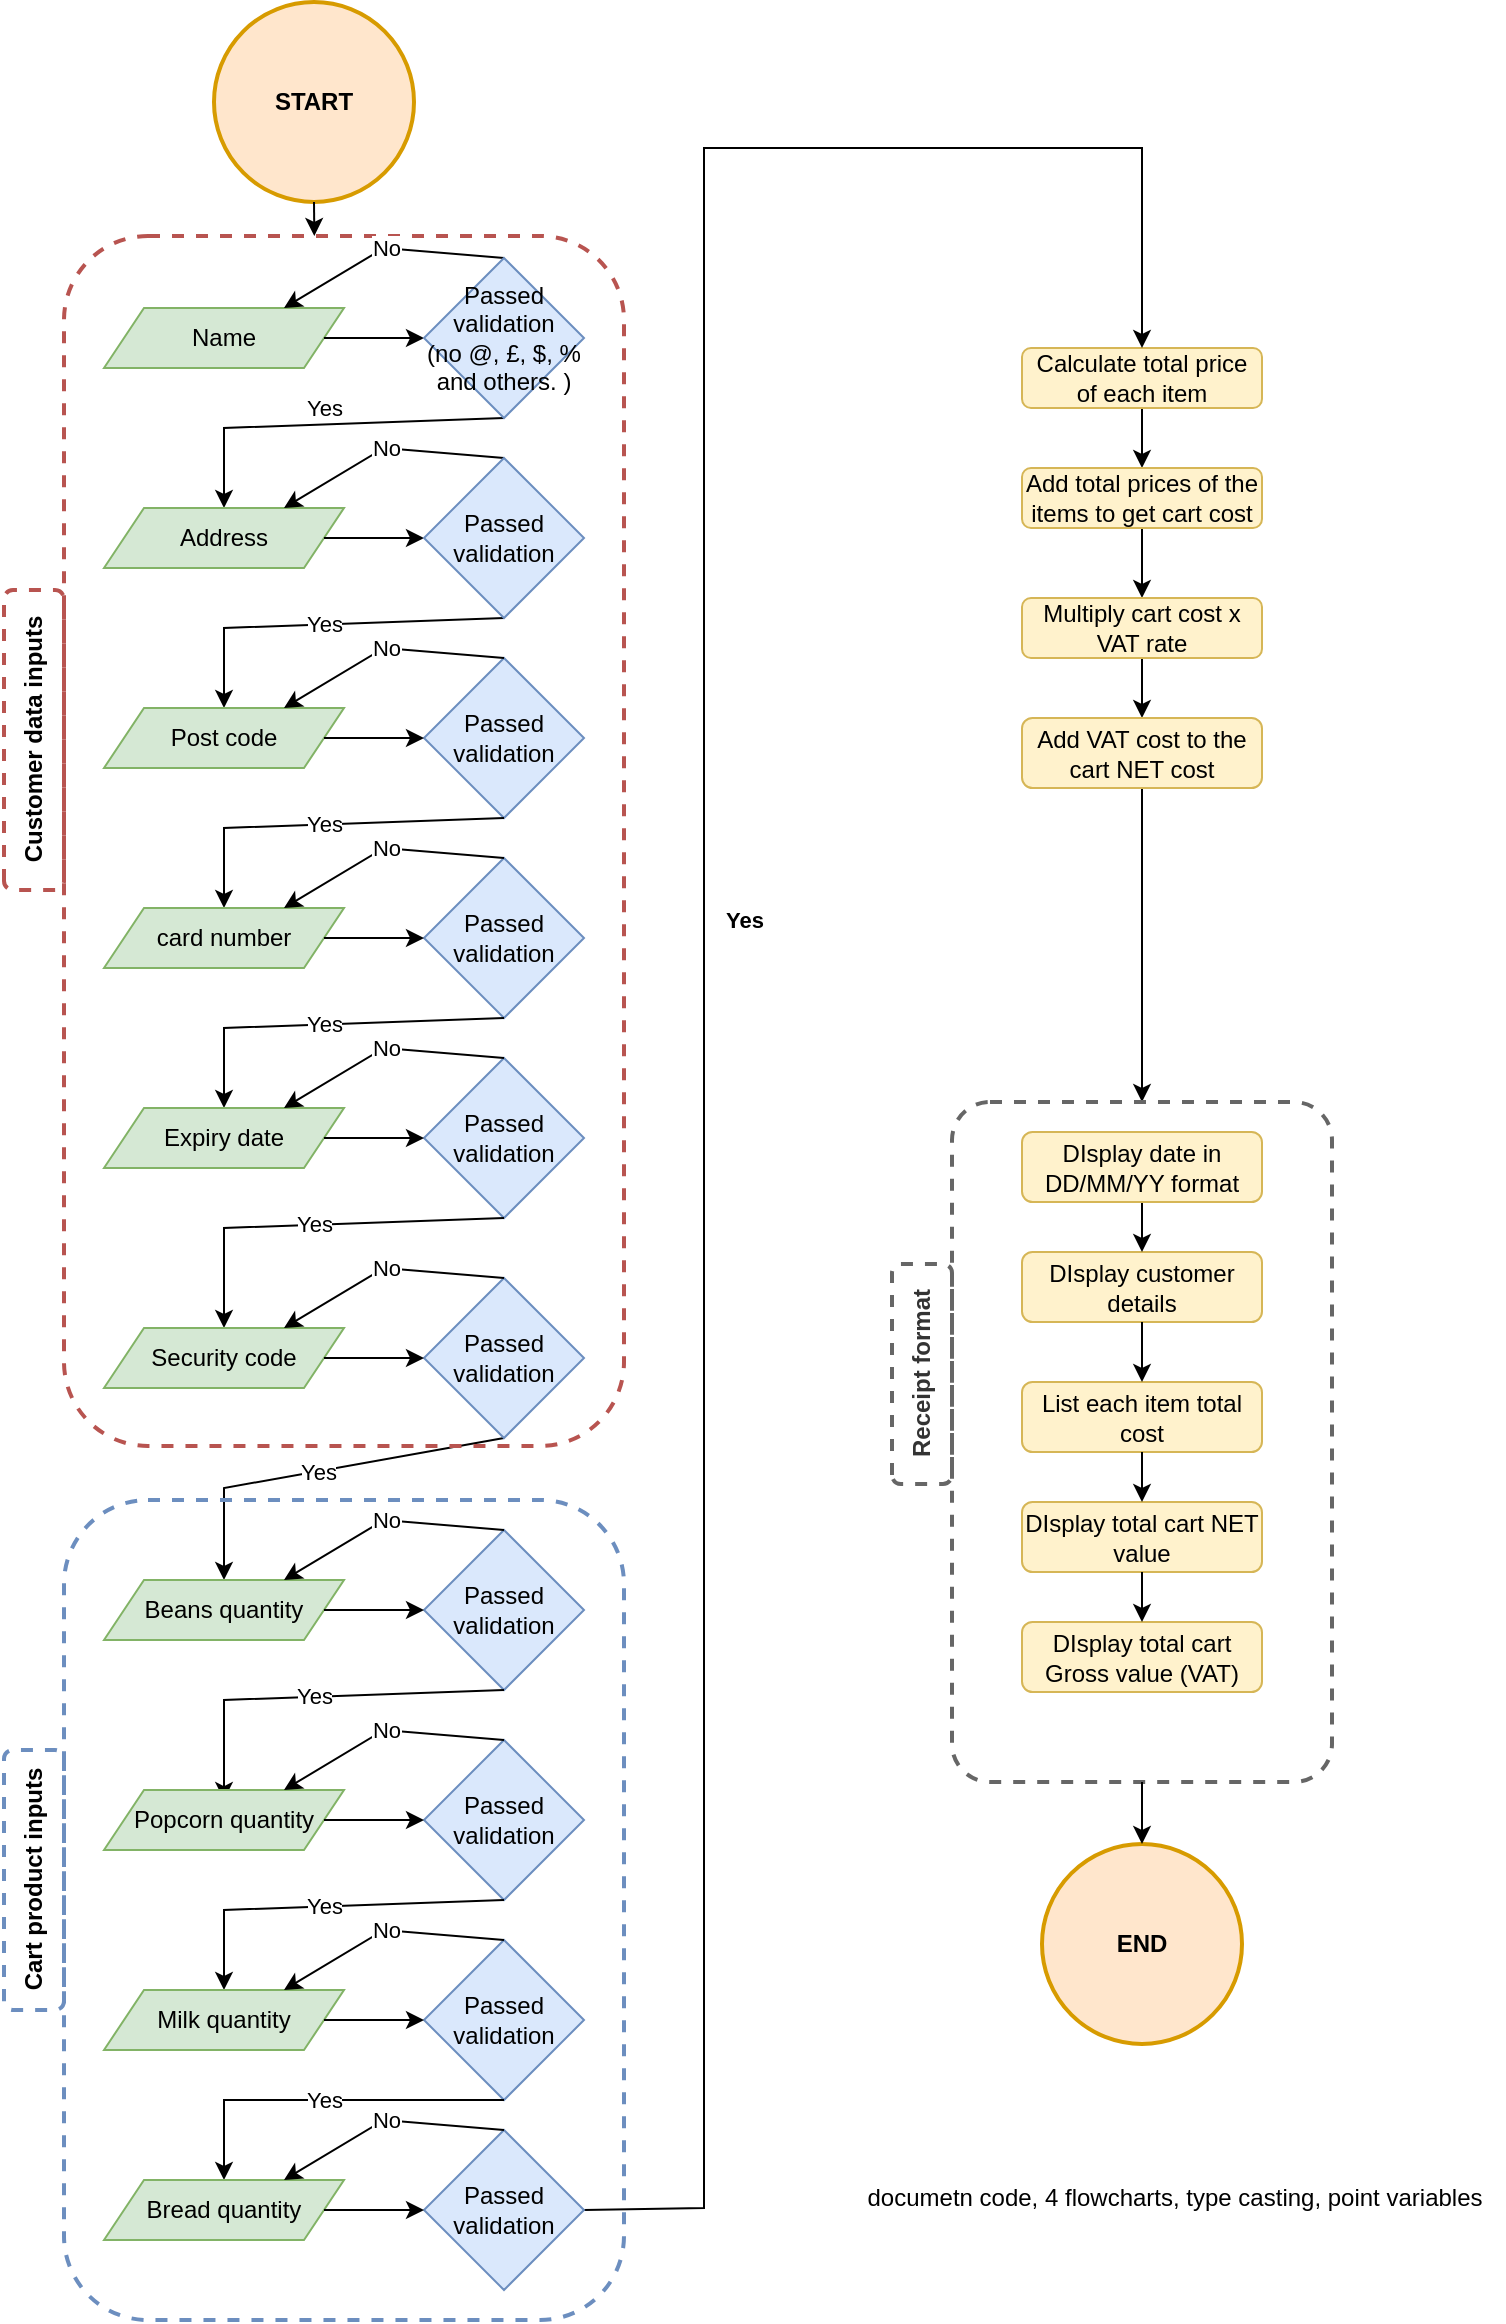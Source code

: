 <mxfile version="21.0.6" type="device"><diagram name="Page-1" id="TVUu-XWsum83tJYQB73p"><mxGraphModel dx="1082" dy="1452" grid="1" gridSize="10" guides="1" tooltips="1" connect="1" arrows="1" fold="1" page="1" pageScale="1" pageWidth="827" pageHeight="1169" math="0" shadow="0"><root><mxCell id="0"/><mxCell id="1" parent="0"/><mxCell id="1kpFUup-YiVkUcZrwUaM-1" value="&lt;b&gt;START&lt;/b&gt;" style="strokeWidth=2;html=1;shape=mxgraph.flowchart.start_2;whiteSpace=wrap;fillColor=#ffe6cc;strokeColor=#d79b00;" vertex="1" parent="1"><mxGeometry x="115" y="7" width="100" height="100" as="geometry"/></mxCell><mxCell id="1kpFUup-YiVkUcZrwUaM-78" value="" style="edgeStyle=orthogonalEdgeStyle;rounded=0;orthogonalLoop=1;jettySize=auto;html=1;" edge="1" parent="1" source="1kpFUup-YiVkUcZrwUaM-57" target="1kpFUup-YiVkUcZrwUaM-77"><mxGeometry relative="1" as="geometry"/></mxCell><mxCell id="1kpFUup-YiVkUcZrwUaM-57" value="Calculate total price of each item" style="rounded=1;whiteSpace=wrap;html=1;fillColor=#fff2cc;strokeColor=#d6b656;" vertex="1" parent="1"><mxGeometry x="519" y="180" width="120" height="30" as="geometry"/></mxCell><mxCell id="1kpFUup-YiVkUcZrwUaM-64" value="documetn code, 4 flowcharts, type casting, point variables" style="text;html=1;align=center;verticalAlign=middle;resizable=0;points=[];autosize=1;strokeColor=none;fillColor=none;" vertex="1" parent="1"><mxGeometry x="430" y="1090" width="330" height="30" as="geometry"/></mxCell><mxCell id="1kpFUup-YiVkUcZrwUaM-76" value="&lt;span style=&quot;&quot;&gt;&lt;b&gt;Yes&lt;/b&gt;&lt;/span&gt;" style="endArrow=classic;html=1;rounded=0;exitX=1;exitY=0.5;exitDx=0;exitDy=0;entryX=0.5;entryY=0;entryDx=0;entryDy=0;fontStyle=0" edge="1" parent="1" source="1kpFUup-YiVkUcZrwUaM-74" target="1kpFUup-YiVkUcZrwUaM-57"><mxGeometry x="-0.001" y="-20" width="50" height="50" relative="1" as="geometry"><mxPoint x="570" y="455" as="sourcePoint"/><mxPoint x="790" y="40" as="targetPoint"/><Array as="points"><mxPoint x="360" y="1110"/><mxPoint x="360" y="760"/><mxPoint x="360" y="80"/><mxPoint x="470" y="80"/><mxPoint x="579" y="80"/></Array><mxPoint as="offset"/></mxGeometry></mxCell><mxCell id="1kpFUup-YiVkUcZrwUaM-80" value="" style="edgeStyle=orthogonalEdgeStyle;rounded=0;orthogonalLoop=1;jettySize=auto;html=1;" edge="1" parent="1" source="1kpFUup-YiVkUcZrwUaM-77" target="1kpFUup-YiVkUcZrwUaM-79"><mxGeometry relative="1" as="geometry"/></mxCell><mxCell id="1kpFUup-YiVkUcZrwUaM-77" value="Add total prices of the items to get cart cost" style="whiteSpace=wrap;html=1;rounded=1;fillColor=#fff2cc;strokeColor=#d6b656;" vertex="1" parent="1"><mxGeometry x="519" y="240" width="120" height="30" as="geometry"/></mxCell><mxCell id="1kpFUup-YiVkUcZrwUaM-82" value="" style="edgeStyle=orthogonalEdgeStyle;rounded=0;orthogonalLoop=1;jettySize=auto;html=1;" edge="1" parent="1" source="1kpFUup-YiVkUcZrwUaM-79" target="1kpFUup-YiVkUcZrwUaM-81"><mxGeometry relative="1" as="geometry"/></mxCell><mxCell id="1kpFUup-YiVkUcZrwUaM-79" value="Multiply cart cost x VAT rate" style="whiteSpace=wrap;html=1;rounded=1;fillColor=#fff2cc;strokeColor=#d6b656;" vertex="1" parent="1"><mxGeometry x="519" y="305" width="120" height="30" as="geometry"/></mxCell><mxCell id="1kpFUup-YiVkUcZrwUaM-128" style="edgeStyle=orthogonalEdgeStyle;rounded=0;orthogonalLoop=1;jettySize=auto;html=1;entryX=0.5;entryY=0;entryDx=0;entryDy=0;" edge="1" parent="1" source="1kpFUup-YiVkUcZrwUaM-81" target="1kpFUup-YiVkUcZrwUaM-91"><mxGeometry relative="1" as="geometry"/></mxCell><mxCell id="1kpFUup-YiVkUcZrwUaM-81" value="Add VAT cost to the cart NET cost" style="whiteSpace=wrap;html=1;rounded=1;fillColor=#fff2cc;strokeColor=#d6b656;" vertex="1" parent="1"><mxGeometry x="519" y="365" width="120" height="35" as="geometry"/></mxCell><mxCell id="1kpFUup-YiVkUcZrwUaM-83" value="Yes" style="endArrow=classic;html=1;rounded=0;exitX=0.5;exitY=1;exitDx=0;exitDy=0;entryX=0.5;entryY=0;entryDx=0;entryDy=0;" edge="1" parent="1" source="1kpFUup-YiVkUcZrwUaM-47" target="1kpFUup-YiVkUcZrwUaM-51"><mxGeometry width="50" height="50" relative="1" as="geometry"><mxPoint x="270" y="625" as="sourcePoint"/><mxPoint x="120" y="780" as="targetPoint"/><Array as="points"><mxPoint x="120" y="750"/></Array></mxGeometry></mxCell><mxCell id="1kpFUup-YiVkUcZrwUaM-108" value="" style="group" vertex="1" connectable="0" parent="1"><mxGeometry x="10.0" y="124" width="310" height="605" as="geometry"/></mxCell><mxCell id="1kpFUup-YiVkUcZrwUaM-106" value="" style="rounded=1;whiteSpace=wrap;html=1;fillColor=none;strokeColor=#b85450;strokeWidth=2;dashed=1;" vertex="1" parent="1kpFUup-YiVkUcZrwUaM-108"><mxGeometry x="30.0" width="280" height="605" as="geometry"/></mxCell><mxCell id="1kpFUup-YiVkUcZrwUaM-4" value="Name" style="shape=parallelogram;perimeter=parallelogramPerimeter;whiteSpace=wrap;html=1;fixedSize=1;strokeWidth=1;fillColor=#d5e8d4;strokeColor=#82b366;" vertex="1" parent="1kpFUup-YiVkUcZrwUaM-108"><mxGeometry x="50" y="36" width="120" height="30" as="geometry"/></mxCell><mxCell id="1kpFUup-YiVkUcZrwUaM-7" value="" style="edgeStyle=orthogonalEdgeStyle;rounded=0;orthogonalLoop=1;jettySize=auto;html=1;entryX=0;entryY=0.5;entryDx=0;entryDy=0;" edge="1" parent="1kpFUup-YiVkUcZrwUaM-108" source="1kpFUup-YiVkUcZrwUaM-4" target="1kpFUup-YiVkUcZrwUaM-124"><mxGeometry relative="1" as="geometry"><mxPoint x="210" y="51" as="targetPoint"/></mxGeometry></mxCell><mxCell id="1kpFUup-YiVkUcZrwUaM-9" value="No" style="endArrow=classic;html=1;rounded=0;exitX=0.5;exitY=0;exitDx=0;exitDy=0;entryX=0.75;entryY=0;entryDx=0;entryDy=0;" edge="1" parent="1kpFUup-YiVkUcZrwUaM-108" source="1kpFUup-YiVkUcZrwUaM-124" target="1kpFUup-YiVkUcZrwUaM-4"><mxGeometry width="50" height="50" relative="1" as="geometry"><mxPoint x="250" y="11" as="sourcePoint"/><mxPoint x="140" y="26" as="targetPoint"/><Array as="points"><mxPoint x="190" y="6"/></Array></mxGeometry></mxCell><mxCell id="1kpFUup-YiVkUcZrwUaM-10" value="Yes" style="endArrow=classic;html=1;rounded=0;entryX=0.5;entryY=0;entryDx=0;entryDy=0;exitX=0.5;exitY=1;exitDx=0;exitDy=0;" edge="1" parent="1kpFUup-YiVkUcZrwUaM-108" source="1kpFUup-YiVkUcZrwUaM-124" target="1kpFUup-YiVkUcZrwUaM-12"><mxGeometry x="-0.003" y="-8" width="50" height="50" relative="1" as="geometry"><mxPoint x="250" y="91" as="sourcePoint"/><mxPoint x="110" y="126" as="targetPoint"/><Array as="points"><mxPoint x="110" y="96"/></Array><mxPoint as="offset"/></mxGeometry></mxCell><mxCell id="1kpFUup-YiVkUcZrwUaM-12" value="Address" style="shape=parallelogram;perimeter=parallelogramPerimeter;whiteSpace=wrap;html=1;fixedSize=1;strokeWidth=1;fillColor=#d5e8d4;strokeColor=#82b366;" vertex="1" parent="1kpFUup-YiVkUcZrwUaM-108"><mxGeometry x="50" y="136" width="120" height="30" as="geometry"/></mxCell><mxCell id="1kpFUup-YiVkUcZrwUaM-11" value="" style="edgeStyle=orthogonalEdgeStyle;rounded=0;orthogonalLoop=1;jettySize=auto;html=1;entryX=0;entryY=0.5;entryDx=0;entryDy=0;" edge="1" parent="1kpFUup-YiVkUcZrwUaM-108" source="1kpFUup-YiVkUcZrwUaM-12" target="1kpFUup-YiVkUcZrwUaM-125"><mxGeometry relative="1" as="geometry"><mxPoint x="210" y="151" as="targetPoint"/></mxGeometry></mxCell><mxCell id="1kpFUup-YiVkUcZrwUaM-14" value="No" style="endArrow=classic;html=1;rounded=0;exitX=0.5;exitY=0;exitDx=0;exitDy=0;entryX=0.75;entryY=0;entryDx=0;entryDy=0;" edge="1" parent="1kpFUup-YiVkUcZrwUaM-108" source="1kpFUup-YiVkUcZrwUaM-125" target="1kpFUup-YiVkUcZrwUaM-12"><mxGeometry width="50" height="50" relative="1" as="geometry"><mxPoint x="250" y="111" as="sourcePoint"/><mxPoint x="140" y="126" as="targetPoint"/><Array as="points"><mxPoint x="190" y="106"/></Array></mxGeometry></mxCell><mxCell id="1kpFUup-YiVkUcZrwUaM-15" value="Yes" style="endArrow=classic;html=1;rounded=0;exitX=0.5;exitY=1;exitDx=0;exitDy=0;entryX=0.5;entryY=0;entryDx=0;entryDy=0;" edge="1" parent="1kpFUup-YiVkUcZrwUaM-108" source="1kpFUup-YiVkUcZrwUaM-125" target="1kpFUup-YiVkUcZrwUaM-28"><mxGeometry width="50" height="50" relative="1" as="geometry"><mxPoint x="250" y="191" as="sourcePoint"/><mxPoint x="110" y="226" as="targetPoint"/><Array as="points"><mxPoint x="110" y="196"/></Array></mxGeometry></mxCell><mxCell id="1kpFUup-YiVkUcZrwUaM-28" value="Post code" style="shape=parallelogram;perimeter=parallelogramPerimeter;whiteSpace=wrap;html=1;fixedSize=1;strokeWidth=1;fillColor=#d5e8d4;strokeColor=#82b366;" vertex="1" parent="1kpFUup-YiVkUcZrwUaM-108"><mxGeometry x="50" y="236" width="120" height="30" as="geometry"/></mxCell><mxCell id="1kpFUup-YiVkUcZrwUaM-29" value="Passed validation" style="rhombus;whiteSpace=wrap;html=1;strokeWidth=1;fillColor=#dae8fc;strokeColor=#6c8ebf;" vertex="1" parent="1kpFUup-YiVkUcZrwUaM-108"><mxGeometry x="210" y="211" width="80" height="80" as="geometry"/></mxCell><mxCell id="1kpFUup-YiVkUcZrwUaM-27" value="" style="edgeStyle=orthogonalEdgeStyle;rounded=0;orthogonalLoop=1;jettySize=auto;html=1;" edge="1" parent="1kpFUup-YiVkUcZrwUaM-108" source="1kpFUup-YiVkUcZrwUaM-28" target="1kpFUup-YiVkUcZrwUaM-29"><mxGeometry relative="1" as="geometry"/></mxCell><mxCell id="1kpFUup-YiVkUcZrwUaM-30" value="No" style="endArrow=classic;html=1;rounded=0;exitX=0.5;exitY=0;exitDx=0;exitDy=0;entryX=0.75;entryY=0;entryDx=0;entryDy=0;" edge="1" parent="1kpFUup-YiVkUcZrwUaM-108" source="1kpFUup-YiVkUcZrwUaM-29" target="1kpFUup-YiVkUcZrwUaM-28"><mxGeometry width="50" height="50" relative="1" as="geometry"><mxPoint x="350" y="306" as="sourcePoint"/><mxPoint x="140" y="226" as="targetPoint"/><Array as="points"><mxPoint x="190" y="206"/></Array></mxGeometry></mxCell><mxCell id="1kpFUup-YiVkUcZrwUaM-31" value="Yes" style="endArrow=classic;html=1;rounded=0;exitX=0.5;exitY=1;exitDx=0;exitDy=0;entryX=0.5;entryY=0;entryDx=0;entryDy=0;" edge="1" parent="1kpFUup-YiVkUcZrwUaM-108" source="1kpFUup-YiVkUcZrwUaM-29" target="1kpFUup-YiVkUcZrwUaM-33"><mxGeometry width="50" height="50" relative="1" as="geometry"><mxPoint x="250" y="316" as="sourcePoint"/><mxPoint x="110" y="326" as="targetPoint"/><Array as="points"><mxPoint x="110" y="296"/></Array></mxGeometry></mxCell><mxCell id="1kpFUup-YiVkUcZrwUaM-33" value="card number" style="shape=parallelogram;perimeter=parallelogramPerimeter;whiteSpace=wrap;html=1;fixedSize=1;strokeWidth=1;fillColor=#d5e8d4;strokeColor=#82b366;" vertex="1" parent="1kpFUup-YiVkUcZrwUaM-108"><mxGeometry x="50" y="336" width="120" height="30" as="geometry"/></mxCell><mxCell id="1kpFUup-YiVkUcZrwUaM-34" value="Passed validation" style="rhombus;whiteSpace=wrap;html=1;strokeWidth=1;fillColor=#dae8fc;strokeColor=#6c8ebf;" vertex="1" parent="1kpFUup-YiVkUcZrwUaM-108"><mxGeometry x="210" y="311" width="80" height="80" as="geometry"/></mxCell><mxCell id="1kpFUup-YiVkUcZrwUaM-32" value="" style="edgeStyle=orthogonalEdgeStyle;rounded=0;orthogonalLoop=1;jettySize=auto;html=1;" edge="1" parent="1kpFUup-YiVkUcZrwUaM-108" source="1kpFUup-YiVkUcZrwUaM-33" target="1kpFUup-YiVkUcZrwUaM-34"><mxGeometry relative="1" as="geometry"/></mxCell><mxCell id="1kpFUup-YiVkUcZrwUaM-35" value="No" style="endArrow=classic;html=1;rounded=0;exitX=0.5;exitY=0;exitDx=0;exitDy=0;entryX=0.75;entryY=0;entryDx=0;entryDy=0;" edge="1" parent="1kpFUup-YiVkUcZrwUaM-108" source="1kpFUup-YiVkUcZrwUaM-34" target="1kpFUup-YiVkUcZrwUaM-33"><mxGeometry width="50" height="50" relative="1" as="geometry"><mxPoint x="350" y="406" as="sourcePoint"/><mxPoint x="140" y="326" as="targetPoint"/><Array as="points"><mxPoint x="190" y="306"/></Array></mxGeometry></mxCell><mxCell id="1kpFUup-YiVkUcZrwUaM-36" value="Yes" style="endArrow=classic;html=1;rounded=0;exitX=0.5;exitY=1;exitDx=0;exitDy=0;entryX=0.5;entryY=0;entryDx=0;entryDy=0;" edge="1" parent="1kpFUup-YiVkUcZrwUaM-108" source="1kpFUup-YiVkUcZrwUaM-34" target="1kpFUup-YiVkUcZrwUaM-40"><mxGeometry width="50" height="50" relative="1" as="geometry"><mxPoint x="250" y="416" as="sourcePoint"/><mxPoint x="110" y="446" as="targetPoint"/><Array as="points"><mxPoint x="110" y="396"/></Array></mxGeometry></mxCell><mxCell id="1kpFUup-YiVkUcZrwUaM-40" value="Expiry date" style="shape=parallelogram;perimeter=parallelogramPerimeter;whiteSpace=wrap;html=1;fixedSize=1;strokeWidth=1;fillColor=#d5e8d4;strokeColor=#82b366;" vertex="1" parent="1kpFUup-YiVkUcZrwUaM-108"><mxGeometry x="50" y="436" width="120" height="30" as="geometry"/></mxCell><mxCell id="1kpFUup-YiVkUcZrwUaM-41" value="Passed validation" style="rhombus;whiteSpace=wrap;html=1;strokeWidth=1;fillColor=#dae8fc;strokeColor=#6c8ebf;" vertex="1" parent="1kpFUup-YiVkUcZrwUaM-108"><mxGeometry x="210" y="411" width="80" height="80" as="geometry"/></mxCell><mxCell id="1kpFUup-YiVkUcZrwUaM-39" value="" style="edgeStyle=orthogonalEdgeStyle;rounded=0;orthogonalLoop=1;jettySize=auto;html=1;" edge="1" parent="1kpFUup-YiVkUcZrwUaM-108" source="1kpFUup-YiVkUcZrwUaM-40" target="1kpFUup-YiVkUcZrwUaM-41"><mxGeometry relative="1" as="geometry"/></mxCell><mxCell id="1kpFUup-YiVkUcZrwUaM-42" value="No" style="endArrow=classic;html=1;rounded=0;exitX=0.5;exitY=0;exitDx=0;exitDy=0;entryX=0.75;entryY=0;entryDx=0;entryDy=0;" edge="1" parent="1kpFUup-YiVkUcZrwUaM-108" source="1kpFUup-YiVkUcZrwUaM-41" target="1kpFUup-YiVkUcZrwUaM-40"><mxGeometry width="50" height="50" relative="1" as="geometry"><mxPoint x="350" y="506" as="sourcePoint"/><mxPoint x="140" y="426" as="targetPoint"/><Array as="points"><mxPoint x="190" y="406"/></Array></mxGeometry></mxCell><mxCell id="1kpFUup-YiVkUcZrwUaM-43" value="Yes" style="endArrow=classic;html=1;rounded=0;exitX=0.5;exitY=1;exitDx=0;exitDy=0;entryX=0.5;entryY=0;entryDx=0;entryDy=0;" edge="1" parent="1kpFUup-YiVkUcZrwUaM-108" source="1kpFUup-YiVkUcZrwUaM-41" target="1kpFUup-YiVkUcZrwUaM-46"><mxGeometry width="50" height="50" relative="1" as="geometry"><mxPoint x="250" y="516" as="sourcePoint"/><mxPoint x="110" y="546" as="targetPoint"/><Array as="points"><mxPoint x="110" y="496"/></Array></mxGeometry></mxCell><mxCell id="1kpFUup-YiVkUcZrwUaM-46" value="Security code" style="shape=parallelogram;perimeter=parallelogramPerimeter;whiteSpace=wrap;html=1;fixedSize=1;strokeWidth=1;fillColor=#d5e8d4;strokeColor=#82b366;" vertex="1" parent="1kpFUup-YiVkUcZrwUaM-108"><mxGeometry x="50" y="546" width="120" height="30" as="geometry"/></mxCell><mxCell id="1kpFUup-YiVkUcZrwUaM-47" value="Passed validation" style="rhombus;whiteSpace=wrap;html=1;strokeWidth=1;fillColor=#dae8fc;strokeColor=#6c8ebf;" vertex="1" parent="1kpFUup-YiVkUcZrwUaM-108"><mxGeometry x="210" y="521" width="80" height="80" as="geometry"/></mxCell><mxCell id="1kpFUup-YiVkUcZrwUaM-45" value="" style="edgeStyle=orthogonalEdgeStyle;rounded=0;orthogonalLoop=1;jettySize=auto;html=1;" edge="1" parent="1kpFUup-YiVkUcZrwUaM-108" source="1kpFUup-YiVkUcZrwUaM-46" target="1kpFUup-YiVkUcZrwUaM-47"><mxGeometry relative="1" as="geometry"/></mxCell><mxCell id="1kpFUup-YiVkUcZrwUaM-48" value="No" style="endArrow=classic;html=1;rounded=0;exitX=0.5;exitY=0;exitDx=0;exitDy=0;entryX=0.75;entryY=0;entryDx=0;entryDy=0;" edge="1" parent="1kpFUup-YiVkUcZrwUaM-108" source="1kpFUup-YiVkUcZrwUaM-47" target="1kpFUup-YiVkUcZrwUaM-46"><mxGeometry width="50" height="50" relative="1" as="geometry"><mxPoint x="350" y="616" as="sourcePoint"/><mxPoint x="140" y="536" as="targetPoint"/><Array as="points"><mxPoint x="190" y="516"/></Array></mxGeometry></mxCell><mxCell id="1kpFUup-YiVkUcZrwUaM-107" value="Customer data inputs" style="text;html=1;align=center;verticalAlign=middle;resizable=0;points=[];autosize=1;strokeColor=#b85450;fillColor=none;dashed=1;rounded=1;rotation=-90;strokeWidth=2;fontStyle=1" vertex="1" parent="1kpFUup-YiVkUcZrwUaM-108"><mxGeometry x="-60" y="237" width="150" height="30" as="geometry"/></mxCell><mxCell id="1kpFUup-YiVkUcZrwUaM-124" value="Passed validation (no&amp;nbsp;@, £, $, % and others. )" style="rhombus;whiteSpace=wrap;html=1;strokeWidth=1;fillColor=#dae8fc;strokeColor=#6c8ebf;" vertex="1" parent="1kpFUup-YiVkUcZrwUaM-108"><mxGeometry x="210" y="11" width="80" height="80" as="geometry"/></mxCell><mxCell id="1kpFUup-YiVkUcZrwUaM-125" value="Passed validation" style="rhombus;whiteSpace=wrap;html=1;strokeWidth=1;fillColor=#dae8fc;strokeColor=#6c8ebf;" vertex="1" parent="1kpFUup-YiVkUcZrwUaM-108"><mxGeometry x="210" y="111" width="80" height="80" as="geometry"/></mxCell><mxCell id="1kpFUup-YiVkUcZrwUaM-111" value="" style="group" vertex="1" connectable="0" parent="1"><mxGeometry x="10.0" y="756" width="310" height="410" as="geometry"/></mxCell><mxCell id="1kpFUup-YiVkUcZrwUaM-109" value="" style="rounded=1;whiteSpace=wrap;html=1;fillColor=none;strokeColor=#6c8ebf;strokeWidth=2;dashed=1;" vertex="1" parent="1kpFUup-YiVkUcZrwUaM-111"><mxGeometry x="30.0" width="280" height="410" as="geometry"/></mxCell><mxCell id="1kpFUup-YiVkUcZrwUaM-51" value="Beans quantity" style="shape=parallelogram;perimeter=parallelogramPerimeter;whiteSpace=wrap;html=1;fixedSize=1;strokeWidth=1;fillColor=#d5e8d4;strokeColor=#82b366;" vertex="1" parent="1kpFUup-YiVkUcZrwUaM-111"><mxGeometry x="50" y="40" width="120" height="30" as="geometry"/></mxCell><mxCell id="1kpFUup-YiVkUcZrwUaM-52" value="Passed validation" style="rhombus;whiteSpace=wrap;html=1;strokeWidth=1;fillColor=#dae8fc;strokeColor=#6c8ebf;" vertex="1" parent="1kpFUup-YiVkUcZrwUaM-111"><mxGeometry x="210" y="15" width="80" height="80" as="geometry"/></mxCell><mxCell id="1kpFUup-YiVkUcZrwUaM-50" value="" style="edgeStyle=orthogonalEdgeStyle;rounded=0;orthogonalLoop=1;jettySize=auto;html=1;" edge="1" parent="1kpFUup-YiVkUcZrwUaM-111" source="1kpFUup-YiVkUcZrwUaM-51" target="1kpFUup-YiVkUcZrwUaM-52"><mxGeometry relative="1" as="geometry"/></mxCell><mxCell id="1kpFUup-YiVkUcZrwUaM-53" value="No" style="endArrow=classic;html=1;rounded=0;exitX=0.5;exitY=0;exitDx=0;exitDy=0;entryX=0.75;entryY=0;entryDx=0;entryDy=0;" edge="1" parent="1kpFUup-YiVkUcZrwUaM-111" source="1kpFUup-YiVkUcZrwUaM-52" target="1kpFUup-YiVkUcZrwUaM-51"><mxGeometry width="50" height="50" relative="1" as="geometry"><mxPoint x="350" y="110" as="sourcePoint"/><mxPoint x="140" y="30" as="targetPoint"/><Array as="points"><mxPoint x="190" y="10"/></Array></mxGeometry></mxCell><mxCell id="1kpFUup-YiVkUcZrwUaM-54" value="Yes" style="endArrow=classic;html=1;rounded=0;exitX=0.5;exitY=1;exitDx=0;exitDy=0;entryX=0.5;entryY=0.167;entryDx=0;entryDy=0;entryPerimeter=0;" edge="1" parent="1kpFUup-YiVkUcZrwUaM-111" source="1kpFUup-YiVkUcZrwUaM-52" target="1kpFUup-YiVkUcZrwUaM-59"><mxGeometry width="50" height="50" relative="1" as="geometry"><mxPoint x="250" y="120" as="sourcePoint"/><mxPoint x="110" y="140" as="targetPoint"/><Array as="points"><mxPoint x="110" y="100"/></Array></mxGeometry></mxCell><mxCell id="1kpFUup-YiVkUcZrwUaM-59" value="Popcorn quantity" style="shape=parallelogram;perimeter=parallelogramPerimeter;whiteSpace=wrap;html=1;fixedSize=1;strokeWidth=1;fillColor=#d5e8d4;strokeColor=#82b366;" vertex="1" parent="1kpFUup-YiVkUcZrwUaM-111"><mxGeometry x="50" y="145" width="120" height="30" as="geometry"/></mxCell><mxCell id="1kpFUup-YiVkUcZrwUaM-60" value="Passed validation" style="rhombus;whiteSpace=wrap;html=1;strokeWidth=1;fillColor=#dae8fc;strokeColor=#6c8ebf;" vertex="1" parent="1kpFUup-YiVkUcZrwUaM-111"><mxGeometry x="210" y="120" width="80" height="80" as="geometry"/></mxCell><mxCell id="1kpFUup-YiVkUcZrwUaM-58" value="" style="edgeStyle=orthogonalEdgeStyle;rounded=0;orthogonalLoop=1;jettySize=auto;html=1;" edge="1" parent="1kpFUup-YiVkUcZrwUaM-111" source="1kpFUup-YiVkUcZrwUaM-59" target="1kpFUup-YiVkUcZrwUaM-60"><mxGeometry relative="1" as="geometry"/></mxCell><mxCell id="1kpFUup-YiVkUcZrwUaM-61" value="No" style="endArrow=classic;html=1;rounded=0;exitX=0.5;exitY=0;exitDx=0;exitDy=0;entryX=0.75;entryY=0;entryDx=0;entryDy=0;" edge="1" parent="1kpFUup-YiVkUcZrwUaM-111" source="1kpFUup-YiVkUcZrwUaM-60" target="1kpFUup-YiVkUcZrwUaM-59"><mxGeometry width="50" height="50" relative="1" as="geometry"><mxPoint x="350" y="215" as="sourcePoint"/><mxPoint x="140" y="135" as="targetPoint"/><Array as="points"><mxPoint x="190" y="115"/></Array></mxGeometry></mxCell><mxCell id="1kpFUup-YiVkUcZrwUaM-62" value="Yes" style="endArrow=classic;html=1;rounded=0;exitX=0.5;exitY=1;exitDx=0;exitDy=0;entryX=0.5;entryY=0;entryDx=0;entryDy=0;" edge="1" parent="1kpFUup-YiVkUcZrwUaM-111" source="1kpFUup-YiVkUcZrwUaM-60" target="1kpFUup-YiVkUcZrwUaM-66"><mxGeometry width="50" height="50" relative="1" as="geometry"><mxPoint x="250" y="225" as="sourcePoint"/><mxPoint x="110" y="245" as="targetPoint"/><Array as="points"><mxPoint x="110" y="205"/></Array></mxGeometry></mxCell><mxCell id="1kpFUup-YiVkUcZrwUaM-66" value="Milk quantity" style="shape=parallelogram;perimeter=parallelogramPerimeter;whiteSpace=wrap;html=1;fixedSize=1;strokeWidth=1;fillColor=#d5e8d4;strokeColor=#82b366;" vertex="1" parent="1kpFUup-YiVkUcZrwUaM-111"><mxGeometry x="50" y="245" width="120" height="30" as="geometry"/></mxCell><mxCell id="1kpFUup-YiVkUcZrwUaM-67" value="Passed validation" style="rhombus;whiteSpace=wrap;html=1;strokeWidth=1;fillColor=#dae8fc;strokeColor=#6c8ebf;" vertex="1" parent="1kpFUup-YiVkUcZrwUaM-111"><mxGeometry x="210" y="220" width="80" height="80" as="geometry"/></mxCell><mxCell id="1kpFUup-YiVkUcZrwUaM-65" value="" style="edgeStyle=orthogonalEdgeStyle;rounded=0;orthogonalLoop=1;jettySize=auto;html=1;" edge="1" parent="1kpFUup-YiVkUcZrwUaM-111" source="1kpFUup-YiVkUcZrwUaM-66" target="1kpFUup-YiVkUcZrwUaM-67"><mxGeometry relative="1" as="geometry"/></mxCell><mxCell id="1kpFUup-YiVkUcZrwUaM-68" value="No" style="endArrow=classic;html=1;rounded=0;exitX=0.5;exitY=0;exitDx=0;exitDy=0;entryX=0.75;entryY=0;entryDx=0;entryDy=0;" edge="1" parent="1kpFUup-YiVkUcZrwUaM-111" source="1kpFUup-YiVkUcZrwUaM-67" target="1kpFUup-YiVkUcZrwUaM-66"><mxGeometry width="50" height="50" relative="1" as="geometry"><mxPoint x="350" y="315" as="sourcePoint"/><mxPoint x="140" y="235" as="targetPoint"/><Array as="points"><mxPoint x="190" y="215"/></Array></mxGeometry></mxCell><mxCell id="1kpFUup-YiVkUcZrwUaM-69" value="Yes" style="endArrow=classic;html=1;rounded=0;exitX=0.5;exitY=1;exitDx=0;exitDy=0;entryX=0.5;entryY=0;entryDx=0;entryDy=0;" edge="1" parent="1kpFUup-YiVkUcZrwUaM-111" source="1kpFUup-YiVkUcZrwUaM-67" target="1kpFUup-YiVkUcZrwUaM-73"><mxGeometry width="50" height="50" relative="1" as="geometry"><mxPoint x="250" y="340" as="sourcePoint"/><mxPoint x="110" y="340" as="targetPoint"/><Array as="points"><mxPoint x="110" y="300"/></Array></mxGeometry></mxCell><mxCell id="1kpFUup-YiVkUcZrwUaM-73" value="Bread quantity" style="shape=parallelogram;perimeter=parallelogramPerimeter;whiteSpace=wrap;html=1;fixedSize=1;strokeWidth=1;fillColor=#d5e8d4;strokeColor=#82b366;" vertex="1" parent="1kpFUup-YiVkUcZrwUaM-111"><mxGeometry x="50" y="340" width="120" height="30" as="geometry"/></mxCell><mxCell id="1kpFUup-YiVkUcZrwUaM-74" value="Passed validation" style="rhombus;whiteSpace=wrap;html=1;strokeWidth=1;fillColor=#dae8fc;strokeColor=#6c8ebf;" vertex="1" parent="1kpFUup-YiVkUcZrwUaM-111"><mxGeometry x="210" y="315" width="80" height="80" as="geometry"/></mxCell><mxCell id="1kpFUup-YiVkUcZrwUaM-72" value="" style="edgeStyle=orthogonalEdgeStyle;rounded=0;orthogonalLoop=1;jettySize=auto;html=1;" edge="1" parent="1kpFUup-YiVkUcZrwUaM-111" source="1kpFUup-YiVkUcZrwUaM-73" target="1kpFUup-YiVkUcZrwUaM-74"><mxGeometry relative="1" as="geometry"/></mxCell><mxCell id="1kpFUup-YiVkUcZrwUaM-75" value="No" style="endArrow=classic;html=1;rounded=0;exitX=0.5;exitY=0;exitDx=0;exitDy=0;entryX=0.75;entryY=0;entryDx=0;entryDy=0;" edge="1" parent="1kpFUup-YiVkUcZrwUaM-111" source="1kpFUup-YiVkUcZrwUaM-74" target="1kpFUup-YiVkUcZrwUaM-73"><mxGeometry width="50" height="50" relative="1" as="geometry"><mxPoint x="350" y="410" as="sourcePoint"/><mxPoint x="140" y="330" as="targetPoint"/><Array as="points"><mxPoint x="190" y="310"/></Array></mxGeometry></mxCell><mxCell id="1kpFUup-YiVkUcZrwUaM-110" value="Cart product inputs" style="text;html=1;align=center;verticalAlign=middle;resizable=0;points=[];autosize=1;strokeColor=#6c8ebf;fillColor=none;dashed=1;rounded=1;rotation=-90;strokeWidth=2;fontStyle=1" vertex="1" parent="1kpFUup-YiVkUcZrwUaM-111"><mxGeometry x="-50" y="175" width="130" height="30" as="geometry"/></mxCell><mxCell id="1kpFUup-YiVkUcZrwUaM-116" value="" style="group" vertex="1" connectable="0" parent="1"><mxGeometry x="454" y="557" width="220" height="340" as="geometry"/></mxCell><mxCell id="1kpFUup-YiVkUcZrwUaM-92" value="Receipt format" style="text;html=1;align=center;verticalAlign=middle;resizable=0;points=[];autosize=1;strokeColor=#666666;fillColor=none;dashed=1;rounded=1;strokeWidth=2;fontColor=#333333;rotation=-90;container=0;fontStyle=1" vertex="1" parent="1kpFUup-YiVkUcZrwUaM-116"><mxGeometry x="-40" y="121" width="110" height="30" as="geometry"/></mxCell><mxCell id="1kpFUup-YiVkUcZrwUaM-91" value="" style="rounded=1;arcSize=10;whiteSpace=wrap;html=1;align=center;fillColor=none;dashed=1;strokeColor=#666666;strokeWidth=2;fontColor=#333333;container=0;" vertex="1" parent="1kpFUup-YiVkUcZrwUaM-116"><mxGeometry x="30" width="190" height="340" as="geometry"/></mxCell><mxCell id="1kpFUup-YiVkUcZrwUaM-85" value="DIsplay customer details" style="whiteSpace=wrap;html=1;rounded=1;container=0;fillColor=#fff2cc;strokeColor=#d6b656;" vertex="1" parent="1kpFUup-YiVkUcZrwUaM-116"><mxGeometry x="65" y="75" width="120" height="35" as="geometry"/></mxCell><mxCell id="1kpFUup-YiVkUcZrwUaM-96" value="" style="edgeStyle=orthogonalEdgeStyle;rounded=0;orthogonalLoop=1;jettySize=auto;html=1;entryX=0.5;entryY=0;entryDx=0;entryDy=0;" edge="1" parent="1kpFUup-YiVkUcZrwUaM-116" source="1kpFUup-YiVkUcZrwUaM-86" target="1kpFUup-YiVkUcZrwUaM-85"><mxGeometry relative="1" as="geometry"/></mxCell><mxCell id="1kpFUup-YiVkUcZrwUaM-86" value="DIsplay date in DD/MM/YY format" style="whiteSpace=wrap;html=1;rounded=1;container=0;fillColor=#fff2cc;strokeColor=#d6b656;" vertex="1" parent="1kpFUup-YiVkUcZrwUaM-116"><mxGeometry x="65" y="15" width="120" height="35" as="geometry"/></mxCell><mxCell id="1kpFUup-YiVkUcZrwUaM-87" value="List each item total cost" style="whiteSpace=wrap;html=1;rounded=1;container=0;fillColor=#fff2cc;strokeColor=#d6b656;" vertex="1" parent="1kpFUup-YiVkUcZrwUaM-116"><mxGeometry x="65" y="140" width="120" height="35" as="geometry"/></mxCell><mxCell id="1kpFUup-YiVkUcZrwUaM-98" value="" style="edgeStyle=orthogonalEdgeStyle;rounded=0;orthogonalLoop=1;jettySize=auto;html=1;entryX=0.5;entryY=0;entryDx=0;entryDy=0;" edge="1" parent="1kpFUup-YiVkUcZrwUaM-116" source="1kpFUup-YiVkUcZrwUaM-85" target="1kpFUup-YiVkUcZrwUaM-87"><mxGeometry relative="1" as="geometry"/></mxCell><mxCell id="1kpFUup-YiVkUcZrwUaM-88" value="DIsplay total cart NET value" style="whiteSpace=wrap;html=1;rounded=1;container=0;fillColor=#fff2cc;strokeColor=#d6b656;" vertex="1" parent="1kpFUup-YiVkUcZrwUaM-116"><mxGeometry x="65" y="200" width="120" height="35" as="geometry"/></mxCell><mxCell id="1kpFUup-YiVkUcZrwUaM-100" value="" style="edgeStyle=orthogonalEdgeStyle;rounded=0;orthogonalLoop=1;jettySize=auto;html=1;entryX=0.5;entryY=0;entryDx=0;entryDy=0;" edge="1" parent="1kpFUup-YiVkUcZrwUaM-116" source="1kpFUup-YiVkUcZrwUaM-87" target="1kpFUup-YiVkUcZrwUaM-88"><mxGeometry relative="1" as="geometry"/></mxCell><mxCell id="1kpFUup-YiVkUcZrwUaM-89" value="DIsplay total cart Gross value (VAT)" style="whiteSpace=wrap;html=1;rounded=1;container=0;fillColor=#fff2cc;strokeColor=#d6b656;" vertex="1" parent="1kpFUup-YiVkUcZrwUaM-116"><mxGeometry x="65" y="260" width="120" height="35" as="geometry"/></mxCell><mxCell id="1kpFUup-YiVkUcZrwUaM-102" value="" style="edgeStyle=orthogonalEdgeStyle;rounded=0;orthogonalLoop=1;jettySize=auto;html=1;" edge="1" parent="1kpFUup-YiVkUcZrwUaM-116" source="1kpFUup-YiVkUcZrwUaM-88" target="1kpFUup-YiVkUcZrwUaM-89"><mxGeometry relative="1" as="geometry"/></mxCell><mxCell id="1kpFUup-YiVkUcZrwUaM-117" value="END" style="strokeWidth=2;html=1;shape=mxgraph.flowchart.start_2;whiteSpace=wrap;fontStyle=1;fillColor=#ffe6cc;strokeColor=#d79b00;" vertex="1" parent="1"><mxGeometry x="529" y="928" width="100" height="100" as="geometry"/></mxCell><mxCell id="1kpFUup-YiVkUcZrwUaM-119" value="" style="edgeStyle=orthogonalEdgeStyle;rounded=0;orthogonalLoop=1;jettySize=auto;html=1;" edge="1" parent="1" source="1kpFUup-YiVkUcZrwUaM-91" target="1kpFUup-YiVkUcZrwUaM-117"><mxGeometry relative="1" as="geometry"/></mxCell><mxCell id="1kpFUup-YiVkUcZrwUaM-123" value="" style="endArrow=classic;html=1;rounded=0;exitX=0.5;exitY=1;exitDx=0;exitDy=0;exitPerimeter=0;entryX=0.447;entryY=0;entryDx=0;entryDy=0;entryPerimeter=0;" edge="1" parent="1" source="1kpFUup-YiVkUcZrwUaM-1" target="1kpFUup-YiVkUcZrwUaM-106"><mxGeometry width="50" height="50" relative="1" as="geometry"><mxPoint x="160" y="190" as="sourcePoint"/><mxPoint x="210" y="140" as="targetPoint"/></mxGeometry></mxCell></root></mxGraphModel></diagram></mxfile>